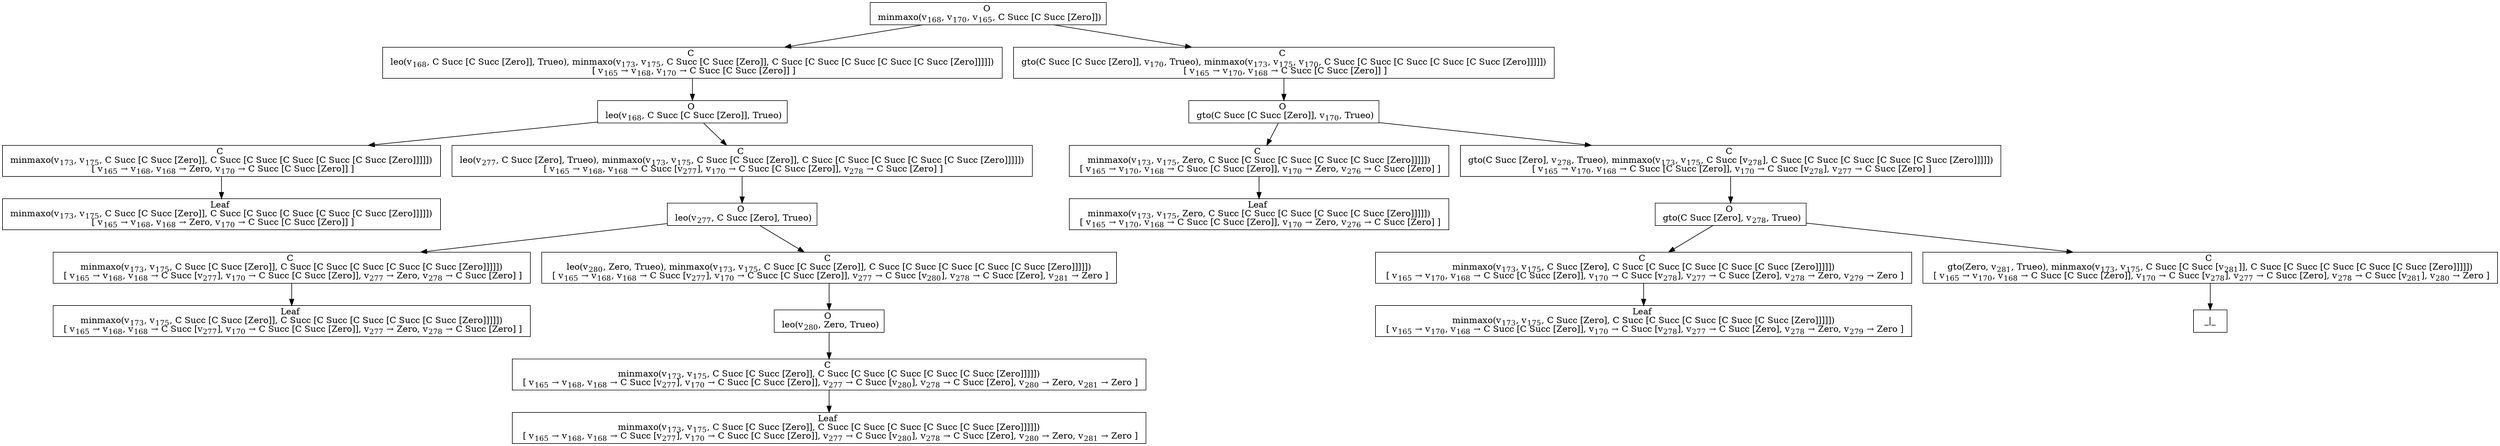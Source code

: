 digraph {
    graph [rankdir=TB
          ,bgcolor=transparent];
    node [shape=box
         ,fillcolor=white
         ,style=filled];
    0 [label=<O <BR/> minmaxo(v<SUB>168</SUB>, v<SUB>170</SUB>, v<SUB>165</SUB>, C Succ [C Succ [Zero]])>];
    1 [label=<C <BR/> leo(v<SUB>168</SUB>, C Succ [C Succ [Zero]], Trueo), minmaxo(v<SUB>173</SUB>, v<SUB>175</SUB>, C Succ [C Succ [Zero]], C Succ [C Succ [C Succ [C Succ [C Succ [Zero]]]]]) <BR/>  [ v<SUB>165</SUB> &rarr; v<SUB>168</SUB>, v<SUB>170</SUB> &rarr; C Succ [C Succ [Zero]] ] >];
    2 [label=<C <BR/> gto(C Succ [C Succ [Zero]], v<SUB>170</SUB>, Trueo), minmaxo(v<SUB>173</SUB>, v<SUB>175</SUB>, v<SUB>170</SUB>, C Succ [C Succ [C Succ [C Succ [C Succ [Zero]]]]]) <BR/>  [ v<SUB>165</SUB> &rarr; v<SUB>170</SUB>, v<SUB>168</SUB> &rarr; C Succ [C Succ [Zero]] ] >];
    3 [label=<O <BR/> leo(v<SUB>168</SUB>, C Succ [C Succ [Zero]], Trueo)>];
    4 [label=<C <BR/> minmaxo(v<SUB>173</SUB>, v<SUB>175</SUB>, C Succ [C Succ [Zero]], C Succ [C Succ [C Succ [C Succ [C Succ [Zero]]]]]) <BR/>  [ v<SUB>165</SUB> &rarr; v<SUB>168</SUB>, v<SUB>168</SUB> &rarr; Zero, v<SUB>170</SUB> &rarr; C Succ [C Succ [Zero]] ] >];
    5 [label=<C <BR/> leo(v<SUB>277</SUB>, C Succ [Zero], Trueo), minmaxo(v<SUB>173</SUB>, v<SUB>175</SUB>, C Succ [C Succ [Zero]], C Succ [C Succ [C Succ [C Succ [C Succ [Zero]]]]]) <BR/>  [ v<SUB>165</SUB> &rarr; v<SUB>168</SUB>, v<SUB>168</SUB> &rarr; C Succ [v<SUB>277</SUB>], v<SUB>170</SUB> &rarr; C Succ [C Succ [Zero]], v<SUB>278</SUB> &rarr; C Succ [Zero] ] >];
    6 [label=<Leaf <BR/> minmaxo(v<SUB>173</SUB>, v<SUB>175</SUB>, C Succ [C Succ [Zero]], C Succ [C Succ [C Succ [C Succ [C Succ [Zero]]]]]) <BR/>  [ v<SUB>165</SUB> &rarr; v<SUB>168</SUB>, v<SUB>168</SUB> &rarr; Zero, v<SUB>170</SUB> &rarr; C Succ [C Succ [Zero]] ] >];
    7 [label=<O <BR/> leo(v<SUB>277</SUB>, C Succ [Zero], Trueo)>];
    8 [label=<C <BR/> minmaxo(v<SUB>173</SUB>, v<SUB>175</SUB>, C Succ [C Succ [Zero]], C Succ [C Succ [C Succ [C Succ [C Succ [Zero]]]]]) <BR/>  [ v<SUB>165</SUB> &rarr; v<SUB>168</SUB>, v<SUB>168</SUB> &rarr; C Succ [v<SUB>277</SUB>], v<SUB>170</SUB> &rarr; C Succ [C Succ [Zero]], v<SUB>277</SUB> &rarr; Zero, v<SUB>278</SUB> &rarr; C Succ [Zero] ] >];
    9 [label=<C <BR/> leo(v<SUB>280</SUB>, Zero, Trueo), minmaxo(v<SUB>173</SUB>, v<SUB>175</SUB>, C Succ [C Succ [Zero]], C Succ [C Succ [C Succ [C Succ [C Succ [Zero]]]]]) <BR/>  [ v<SUB>165</SUB> &rarr; v<SUB>168</SUB>, v<SUB>168</SUB> &rarr; C Succ [v<SUB>277</SUB>], v<SUB>170</SUB> &rarr; C Succ [C Succ [Zero]], v<SUB>277</SUB> &rarr; C Succ [v<SUB>280</SUB>], v<SUB>278</SUB> &rarr; C Succ [Zero], v<SUB>281</SUB> &rarr; Zero ] >];
    10 [label=<Leaf <BR/> minmaxo(v<SUB>173</SUB>, v<SUB>175</SUB>, C Succ [C Succ [Zero]], C Succ [C Succ [C Succ [C Succ [C Succ [Zero]]]]]) <BR/>  [ v<SUB>165</SUB> &rarr; v<SUB>168</SUB>, v<SUB>168</SUB> &rarr; C Succ [v<SUB>277</SUB>], v<SUB>170</SUB> &rarr; C Succ [C Succ [Zero]], v<SUB>277</SUB> &rarr; Zero, v<SUB>278</SUB> &rarr; C Succ [Zero] ] >];
    11 [label=<O <BR/> leo(v<SUB>280</SUB>, Zero, Trueo)>];
    12 [label=<C <BR/> minmaxo(v<SUB>173</SUB>, v<SUB>175</SUB>, C Succ [C Succ [Zero]], C Succ [C Succ [C Succ [C Succ [C Succ [Zero]]]]]) <BR/>  [ v<SUB>165</SUB> &rarr; v<SUB>168</SUB>, v<SUB>168</SUB> &rarr; C Succ [v<SUB>277</SUB>], v<SUB>170</SUB> &rarr; C Succ [C Succ [Zero]], v<SUB>277</SUB> &rarr; C Succ [v<SUB>280</SUB>], v<SUB>278</SUB> &rarr; C Succ [Zero], v<SUB>280</SUB> &rarr; Zero, v<SUB>281</SUB> &rarr; Zero ] >];
    13 [label=<Leaf <BR/> minmaxo(v<SUB>173</SUB>, v<SUB>175</SUB>, C Succ [C Succ [Zero]], C Succ [C Succ [C Succ [C Succ [C Succ [Zero]]]]]) <BR/>  [ v<SUB>165</SUB> &rarr; v<SUB>168</SUB>, v<SUB>168</SUB> &rarr; C Succ [v<SUB>277</SUB>], v<SUB>170</SUB> &rarr; C Succ [C Succ [Zero]], v<SUB>277</SUB> &rarr; C Succ [v<SUB>280</SUB>], v<SUB>278</SUB> &rarr; C Succ [Zero], v<SUB>280</SUB> &rarr; Zero, v<SUB>281</SUB> &rarr; Zero ] >];
    14 [label=<O <BR/> gto(C Succ [C Succ [Zero]], v<SUB>170</SUB>, Trueo)>];
    15 [label=<C <BR/> minmaxo(v<SUB>173</SUB>, v<SUB>175</SUB>, Zero, C Succ [C Succ [C Succ [C Succ [C Succ [Zero]]]]]) <BR/>  [ v<SUB>165</SUB> &rarr; v<SUB>170</SUB>, v<SUB>168</SUB> &rarr; C Succ [C Succ [Zero]], v<SUB>170</SUB> &rarr; Zero, v<SUB>276</SUB> &rarr; C Succ [Zero] ] >];
    16 [label=<C <BR/> gto(C Succ [Zero], v<SUB>278</SUB>, Trueo), minmaxo(v<SUB>173</SUB>, v<SUB>175</SUB>, C Succ [v<SUB>278</SUB>], C Succ [C Succ [C Succ [C Succ [C Succ [Zero]]]]]) <BR/>  [ v<SUB>165</SUB> &rarr; v<SUB>170</SUB>, v<SUB>168</SUB> &rarr; C Succ [C Succ [Zero]], v<SUB>170</SUB> &rarr; C Succ [v<SUB>278</SUB>], v<SUB>277</SUB> &rarr; C Succ [Zero] ] >];
    17 [label=<Leaf <BR/> minmaxo(v<SUB>173</SUB>, v<SUB>175</SUB>, Zero, C Succ [C Succ [C Succ [C Succ [C Succ [Zero]]]]]) <BR/>  [ v<SUB>165</SUB> &rarr; v<SUB>170</SUB>, v<SUB>168</SUB> &rarr; C Succ [C Succ [Zero]], v<SUB>170</SUB> &rarr; Zero, v<SUB>276</SUB> &rarr; C Succ [Zero] ] >];
    18 [label=<O <BR/> gto(C Succ [Zero], v<SUB>278</SUB>, Trueo)>];
    19 [label=<C <BR/> minmaxo(v<SUB>173</SUB>, v<SUB>175</SUB>, C Succ [Zero], C Succ [C Succ [C Succ [C Succ [C Succ [Zero]]]]]) <BR/>  [ v<SUB>165</SUB> &rarr; v<SUB>170</SUB>, v<SUB>168</SUB> &rarr; C Succ [C Succ [Zero]], v<SUB>170</SUB> &rarr; C Succ [v<SUB>278</SUB>], v<SUB>277</SUB> &rarr; C Succ [Zero], v<SUB>278</SUB> &rarr; Zero, v<SUB>279</SUB> &rarr; Zero ] >];
    20 [label=<C <BR/> gto(Zero, v<SUB>281</SUB>, Trueo), minmaxo(v<SUB>173</SUB>, v<SUB>175</SUB>, C Succ [C Succ [v<SUB>281</SUB>]], C Succ [C Succ [C Succ [C Succ [C Succ [Zero]]]]]) <BR/>  [ v<SUB>165</SUB> &rarr; v<SUB>170</SUB>, v<SUB>168</SUB> &rarr; C Succ [C Succ [Zero]], v<SUB>170</SUB> &rarr; C Succ [v<SUB>278</SUB>], v<SUB>277</SUB> &rarr; C Succ [Zero], v<SUB>278</SUB> &rarr; C Succ [v<SUB>281</SUB>], v<SUB>280</SUB> &rarr; Zero ] >];
    21 [label=<Leaf <BR/> minmaxo(v<SUB>173</SUB>, v<SUB>175</SUB>, C Succ [Zero], C Succ [C Succ [C Succ [C Succ [C Succ [Zero]]]]]) <BR/>  [ v<SUB>165</SUB> &rarr; v<SUB>170</SUB>, v<SUB>168</SUB> &rarr; C Succ [C Succ [Zero]], v<SUB>170</SUB> &rarr; C Succ [v<SUB>278</SUB>], v<SUB>277</SUB> &rarr; C Succ [Zero], v<SUB>278</SUB> &rarr; Zero, v<SUB>279</SUB> &rarr; Zero ] >];
    22 [label=<_|_>];
    0 -> 1 [label=""];
    0 -> 2 [label=""];
    1 -> 3 [label=""];
    2 -> 14 [label=""];
    3 -> 4 [label=""];
    3 -> 5 [label=""];
    4 -> 6 [label=""];
    5 -> 7 [label=""];
    7 -> 8 [label=""];
    7 -> 9 [label=""];
    8 -> 10 [label=""];
    9 -> 11 [label=""];
    11 -> 12 [label=""];
    12 -> 13 [label=""];
    14 -> 15 [label=""];
    14 -> 16 [label=""];
    15 -> 17 [label=""];
    16 -> 18 [label=""];
    18 -> 19 [label=""];
    18 -> 20 [label=""];
    19 -> 21 [label=""];
    20 -> 22 [label=""];
}